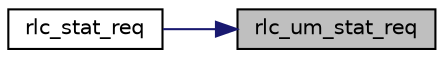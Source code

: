 digraph "rlc_um_stat_req"
{
 // LATEX_PDF_SIZE
  edge [fontname="Helvetica",fontsize="10",labelfontname="Helvetica",labelfontsize="10"];
  node [fontname="Helvetica",fontsize="10",shape=record];
  rankdir="RL";
  Node1 [label="rlc_um_stat_req",height=0.2,width=0.4,color="black", fillcolor="grey75", style="filled", fontcolor="black",tooltip=" "];
  Node1 -> Node2 [dir="back",color="midnightblue",fontsize="10",style="solid",fontname="Helvetica"];
  Node2 [label="rlc_stat_req",height=0.2,width=0.4,color="black", fillcolor="white", style="filled",URL="$group__em.html#ga673393fa6255b3539a795c5518dbdc60",tooltip="Request RLC statistics of a particular radio bearer."];
}
